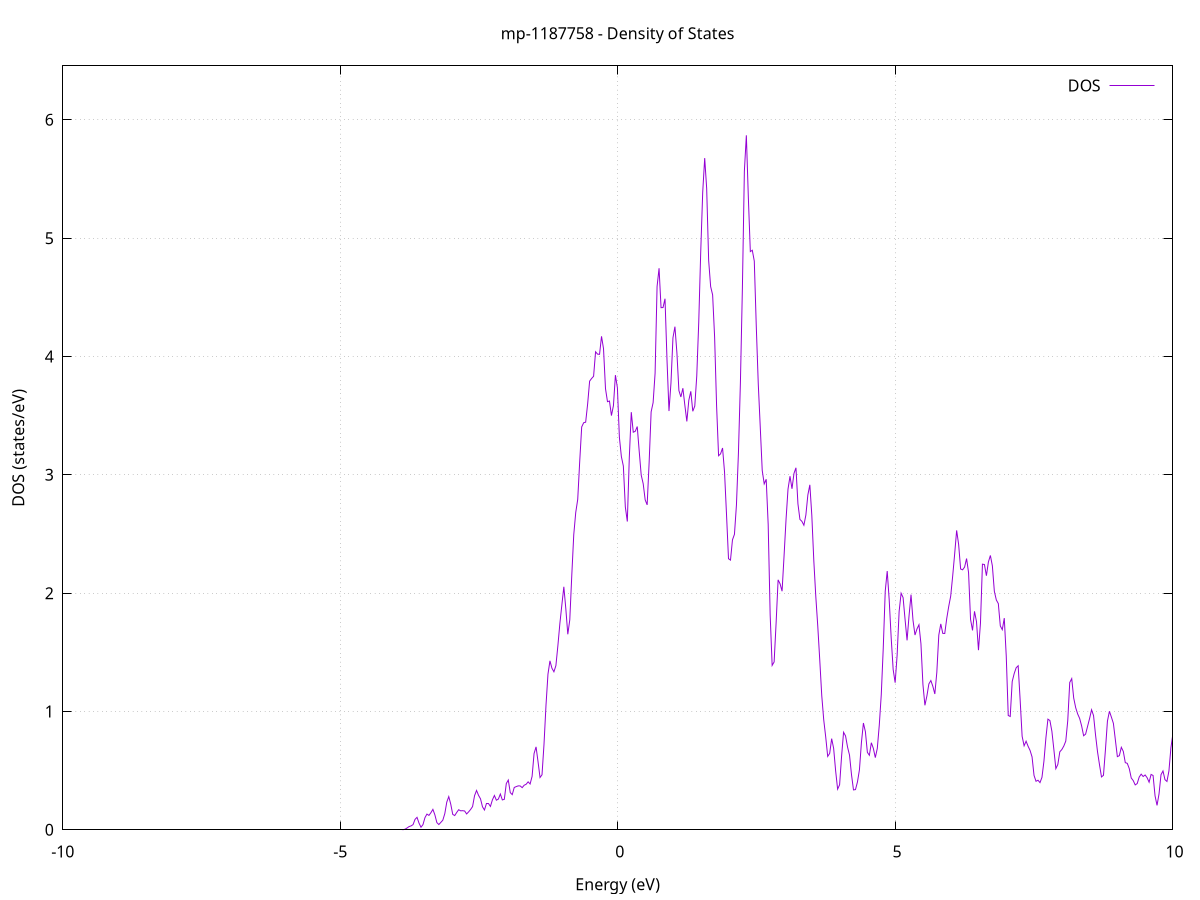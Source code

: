 set title 'mp-1187758 - Density of States'
set xlabel 'Energy (eV)'
set ylabel 'DOS (states/eV)'
set grid
set xrange [-10:10]
set yrange [0:6.456]
set xzeroaxis lt -1
set terminal png size 800,600
set output 'mp-1187758_dos_gnuplot.png'
plot '-' using 1:2 with lines title 'DOS'
-36.225500 0.000000
-36.189700 0.000000
-36.154000 0.000000
-36.118200 0.000000
-36.082500 0.000000
-36.046700 0.000000
-36.011000 0.000000
-35.975200 0.000000
-35.939400 0.000000
-35.903700 0.000000
-35.867900 0.000000
-35.832200 0.000000
-35.796400 0.000000
-35.760700 0.000000
-35.724900 0.000000
-35.689100 0.000000
-35.653400 0.000000
-35.617600 0.000000
-35.581900 0.000000
-35.546100 0.000000
-35.510400 0.000000
-35.474600 0.000000
-35.438900 0.000000
-35.403100 0.000000
-35.367300 0.000000
-35.331600 0.000000
-35.295800 0.000000
-35.260100 0.000000
-35.224300 0.000000
-35.188600 0.000000
-35.152800 0.000000
-35.117000 0.000000
-35.081300 0.000000
-35.045500 0.000000
-35.009800 0.000000
-34.974000 0.000000
-34.938300 0.000000
-34.902500 0.000000
-34.866800 0.000000
-34.831000 0.000000
-34.795200 0.000000
-34.759500 0.000000
-34.723700 0.000000
-34.688000 0.000000
-34.652200 0.000000
-34.616500 0.000000
-34.580700 0.000000
-34.544900 0.000000
-34.509200 0.000000
-34.473400 0.000000
-34.437700 0.000000
-34.401900 0.000000
-34.366200 0.000000
-34.330400 0.000000
-34.294700 0.000000
-34.258900 0.000000
-34.223100 0.000000
-34.187400 0.000000
-34.151600 0.000000
-34.115900 0.000000
-34.080100 0.000000
-34.044400 0.000000
-34.008600 0.000000
-33.972800 0.000000
-33.937100 0.000000
-33.901300 0.000000
-33.865600 0.000000
-33.829800 0.000000
-33.794100 0.000000
-33.758300 0.000000
-33.722600 0.000000
-33.686800 0.000000
-33.651000 0.000000
-33.615300 0.000000
-33.579500 0.000000
-33.543800 0.000000
-33.508000 0.000000
-33.472300 0.000000
-33.436500 0.000000
-33.400700 0.000000
-33.365000 0.000000
-33.329200 0.000000
-33.293500 0.000000
-33.257700 0.000000
-33.222000 0.000000
-33.186200 0.000000
-33.150500 0.000000
-33.114700 0.000800
-33.078900 0.035200
-33.043200 0.595500
-33.007400 3.859600
-32.971700 9.705000
-32.935900 9.535400
-32.900200 3.689700
-32.864400 1.186500
-32.828600 5.295800
-32.792900 16.767100
-32.757100 20.906900
-32.721400 10.225600
-32.685600 1.950700
-32.649900 0.143600
-32.614100 0.004000
-32.578400 0.000000
-32.542600 0.000000
-32.506800 0.000000
-32.471100 0.000000
-32.435300 0.000000
-32.399600 0.000000
-32.363800 0.000000
-32.328100 0.000000
-32.292300 0.000000
-32.256500 0.000000
-32.220800 0.000000
-32.185000 0.000000
-32.149300 0.000000
-32.113500 0.000000
-32.077800 0.000000
-32.042000 0.000000
-32.006300 0.000000
-31.970500 0.000000
-31.934700 0.000000
-31.899000 0.000000
-31.863200 0.000000
-31.827500 0.000000
-31.791700 0.000000
-31.756000 0.000000
-31.720200 0.000000
-31.684400 0.000000
-31.648700 0.000000
-31.612900 0.000000
-31.577200 0.000000
-31.541400 0.000000
-31.505700 0.000000
-31.469900 0.000000
-31.434200 0.000000
-31.398400 0.000000
-31.362600 0.000000
-31.326900 0.000000
-31.291100 0.000000
-31.255400 0.000000
-31.219600 0.000000
-31.183900 0.000000
-31.148100 0.000000
-31.112300 0.000000
-31.076600 0.000000
-31.040800 0.000000
-31.005100 0.000000
-30.969300 0.000000
-30.933600 0.000000
-30.897800 0.000000
-30.862100 0.000000
-30.826300 0.000000
-30.790500 0.000000
-30.754800 0.000000
-30.719000 0.000000
-30.683300 0.000000
-30.647500 0.000000
-30.611800 0.000000
-30.576000 0.000000
-30.540200 0.000000
-30.504500 0.000000
-30.468700 0.000000
-30.433000 0.000000
-30.397200 0.000000
-30.361500 0.000000
-30.325700 0.000000
-30.290000 0.000000
-30.254200 0.000000
-30.218400 0.000000
-30.182700 0.000000
-30.146900 0.000000
-30.111200 0.000000
-30.075400 0.000000
-30.039700 0.000000
-30.003900 0.000000
-29.968100 0.000000
-29.932400 0.000000
-29.896600 0.000000
-29.860900 0.000000
-29.825100 0.000000
-29.789400 0.000000
-29.753600 0.000000
-29.717900 0.000000
-29.682100 0.000000
-29.646300 0.000000
-29.610600 0.000000
-29.574800 0.000000
-29.539100 0.000000
-29.503300 0.000000
-29.467600 0.000000
-29.431800 0.000000
-29.396000 0.000000
-29.360300 0.000000
-29.324500 0.000000
-29.288800 0.000000
-29.253000 0.000000
-29.217300 0.000000
-29.181500 0.000000
-29.145800 0.000000
-29.110000 0.000000
-29.074200 0.000000
-29.038500 0.000000
-29.002700 0.000000
-28.967000 0.000000
-28.931200 0.000000
-28.895500 0.000000
-28.859700 0.000000
-28.823900 0.000000
-28.788200 0.000000
-28.752400 0.000000
-28.716700 0.000000
-28.680900 0.000000
-28.645200 0.000000
-28.609400 0.000000
-28.573700 0.000000
-28.537900 0.000000
-28.502100 0.000000
-28.466400 0.000000
-28.430600 0.000000
-28.394900 0.000000
-28.359100 0.000000
-28.323400 0.000000
-28.287600 0.000000
-28.251800 0.000000
-28.216100 0.000000
-28.180300 0.000000
-28.144600 0.000000
-28.108800 0.000000
-28.073100 0.000000
-28.037300 0.000000
-28.001600 0.000000
-27.965800 0.000000
-27.930000 0.000000
-27.894300 0.000000
-27.858500 0.000000
-27.822800 0.000000
-27.787000 0.000000
-27.751300 0.000000
-27.715500 0.000000
-27.679700 0.000000
-27.644000 0.000000
-27.608200 0.000000
-27.572500 0.000000
-27.536700 0.000000
-27.501000 0.000000
-27.465200 0.000000
-27.429500 0.000000
-27.393700 0.000000
-27.357900 0.000000
-27.322200 0.000000
-27.286400 0.000000
-27.250700 0.000000
-27.214900 0.000000
-27.179200 0.000000
-27.143400 0.000000
-27.107600 0.000000
-27.071900 0.000000
-27.036100 0.000000
-27.000400 0.000000
-26.964600 0.000000
-26.928900 0.000000
-26.893100 0.000000
-26.857400 0.000000
-26.821600 0.000000
-26.785800 0.000000
-26.750100 0.000000
-26.714300 0.000000
-26.678600 0.000000
-26.642800 0.000000
-26.607100 0.000000
-26.571300 0.000000
-26.535500 0.000000
-26.499800 0.000000
-26.464000 0.000000
-26.428300 0.000000
-26.392500 0.000000
-26.356800 0.000000
-26.321000 0.000000
-26.285300 0.000000
-26.249500 0.000000
-26.213700 0.000000
-26.178000 0.000000
-26.142200 0.000000
-26.106500 0.000000
-26.070700 0.000000
-26.035000 0.000000
-25.999200 0.000000
-25.963400 0.000000
-25.927700 0.000000
-25.891900 0.000000
-25.856200 0.000000
-25.820400 0.000000
-25.784700 0.000000
-25.748900 0.000000
-25.713200 0.000000
-25.677400 0.000000
-25.641600 0.000000
-25.605900 0.000000
-25.570100 0.000000
-25.534400 0.000000
-25.498600 0.000000
-25.462900 0.000000
-25.427100 0.000000
-25.391300 0.000000
-25.355600 0.000000
-25.319800 0.000000
-25.284100 0.000000
-25.248300 0.000000
-25.212600 0.000000
-25.176800 0.000000
-25.141100 0.000000
-25.105300 0.000000
-25.069500 0.000000
-25.033800 0.000000
-24.998000 0.000000
-24.962300 0.000000
-24.926500 0.000000
-24.890800 0.000000
-24.855000 0.000000
-24.819200 0.000000
-24.783500 0.000000
-24.747700 0.000000
-24.712000 0.000000
-24.676200 0.000000
-24.640500 0.000000
-24.604700 0.000000
-24.569000 0.000000
-24.533200 0.000000
-24.497400 0.000000
-24.461700 0.000000
-24.425900 0.000000
-24.390200 0.000000
-24.354400 0.000000
-24.318700 0.000000
-24.282900 0.000000
-24.247100 0.000000
-24.211400 0.000000
-24.175600 0.000000
-24.139900 0.000000
-24.104100 0.000000
-24.068400 0.000000
-24.032600 0.000000
-23.996900 0.000000
-23.961100 0.000000
-23.925300 0.000000
-23.889600 0.000000
-23.853800 0.000000
-23.818100 0.000000
-23.782300 0.000000
-23.746600 0.000000
-23.710800 0.000000
-23.675000 0.000000
-23.639300 0.000000
-23.603500 0.000000
-23.567800 0.000000
-23.532000 0.000000
-23.496300 0.000000
-23.460500 0.000000
-23.424800 0.000000
-23.389000 0.000000
-23.353200 0.000000
-23.317500 0.000000
-23.281700 0.000000
-23.246000 0.000000
-23.210200 0.000000
-23.174500 0.000000
-23.138700 0.000000
-23.102900 0.000000
-23.067200 0.000000
-23.031400 0.000000
-22.995700 0.000000
-22.959900 0.000000
-22.924200 0.000000
-22.888400 0.000000
-22.852700 0.000000
-22.816900 0.000000
-22.781100 0.000000
-22.745400 0.000000
-22.709600 0.000000
-22.673900 0.000000
-22.638100 0.000000
-22.602400 0.000000
-22.566600 0.000000
-22.530800 0.000000
-22.495100 0.000000
-22.459300 0.000000
-22.423600 0.000000
-22.387800 0.000000
-22.352100 0.000000
-22.316300 0.000000
-22.280600 0.000000
-22.244800 0.000000
-22.209000 0.000000
-22.173300 0.000000
-22.137500 0.000000
-22.101800 0.000000
-22.066000 0.000000
-22.030300 0.000000
-21.994500 0.000000
-21.958700 0.000000
-21.923000 0.000000
-21.887200 0.000000
-21.851500 0.000000
-21.815700 0.000000
-21.780000 0.000000
-21.744200 0.000000
-21.708500 0.000000
-21.672700 0.000000
-21.636900 0.000000
-21.601200 0.000000
-21.565400 0.000000
-21.529700 0.000000
-21.493900 0.000000
-21.458200 0.000000
-21.422400 0.000000
-21.386600 0.000000
-21.350900 0.000000
-21.315100 0.000000
-21.279400 0.000000
-21.243600 0.000000
-21.207900 0.000000
-21.172100 0.000000
-21.136400 0.000000
-21.100600 0.000000
-21.064800 0.000000
-21.029100 0.000000
-20.993300 0.000000
-20.957600 0.000000
-20.921800 0.000000
-20.886100 0.000000
-20.850300 0.000000
-20.814500 0.000000
-20.778800 0.000000
-20.743000 0.000000
-20.707300 0.000000
-20.671500 0.000000
-20.635800 0.000000
-20.600000 0.000000
-20.564300 0.000000
-20.528500 0.000000
-20.492700 0.000000
-20.457000 0.000000
-20.421200 0.000000
-20.385500 0.000000
-20.349700 0.000000
-20.314000 0.000000
-20.278200 0.000000
-20.242400 0.000000
-20.206700 0.000000
-20.170900 0.000000
-20.135200 0.000000
-20.099400 0.000000
-20.063700 0.000000
-20.027900 0.000000
-19.992200 0.000000
-19.956400 0.000000
-19.920600 0.000000
-19.884900 0.000000
-19.849100 0.000000
-19.813400 0.000000
-19.777600 0.000000
-19.741900 0.000000
-19.706100 0.000000
-19.670300 0.000000
-19.634600 0.000000
-19.598800 0.000000
-19.563100 0.000000
-19.527300 0.000000
-19.491600 0.000000
-19.455800 0.000000
-19.420100 0.000000
-19.384300 0.000000
-19.348500 0.000000
-19.312800 0.000000
-19.277000 0.000000
-19.241300 0.000000
-19.205500 0.000000
-19.169800 0.000000
-19.134000 0.000000
-19.098200 0.000000
-19.062500 0.000000
-19.026700 0.000000
-18.991000 0.000000
-18.955200 0.000000
-18.919500 0.000000
-18.883700 0.000000
-18.848000 0.000000
-18.812200 0.000000
-18.776400 0.000000
-18.740700 0.000000
-18.704900 0.000000
-18.669200 0.000000
-18.633400 0.000000
-18.597700 0.000000
-18.561900 0.000000
-18.526100 0.000000
-18.490400 0.000000
-18.454600 0.000000
-18.418900 0.000000
-18.383100 0.000000
-18.347400 0.000000
-18.311600 0.000000
-18.275900 0.000000
-18.240100 0.000000
-18.204300 0.000000
-18.168600 0.000000
-18.132800 0.000000
-18.097100 0.000000
-18.061300 0.000000
-18.025600 0.000000
-17.989800 0.000000
-17.954000 0.000000
-17.918300 0.000000
-17.882500 0.000000
-17.846800 0.000000
-17.811000 0.000000
-17.775300 0.000000
-17.739500 0.000000
-17.703800 0.000000
-17.668000 0.000000
-17.632200 0.000000
-17.596500 0.000000
-17.560700 0.000000
-17.525000 0.000000
-17.489200 0.000000
-17.453500 0.000000
-17.417700 0.000000
-17.381900 0.000000
-17.346200 0.000000
-17.310400 0.000000
-17.274700 0.000000
-17.238900 0.000000
-17.203200 0.000000
-17.167400 0.000000
-17.131700 0.000000
-17.095900 0.000000
-17.060100 0.000000
-17.024400 0.000000
-16.988600 0.000000
-16.952900 0.000000
-16.917100 0.000000
-16.881400 0.000000
-16.845600 0.000000
-16.809800 0.000000
-16.774100 0.000000
-16.738300 0.000000
-16.702600 0.000000
-16.666800 0.000000
-16.631100 0.000000
-16.595300 0.000000
-16.559600 0.000000
-16.523800 0.000000
-16.488000 0.000000
-16.452300 0.000000
-16.416500 0.000000
-16.380800 0.000000
-16.345000 0.000000
-16.309300 0.000000
-16.273500 0.000000
-16.237700 0.000000
-16.202000 0.000000
-16.166200 0.000000
-16.130500 0.000000
-16.094700 0.000000
-16.059000 0.000000
-16.023200 0.000000
-15.987500 0.000000
-15.951700 0.000000
-15.915900 0.000000
-15.880200 0.000000
-15.844400 0.000000
-15.808700 0.000000
-15.772900 0.000000
-15.737200 0.000000
-15.701400 0.000000
-15.665600 0.000000
-15.629900 0.000000
-15.594100 0.000000
-15.558400 0.000000
-15.522600 0.000000
-15.486900 0.000000
-15.451100 0.000000
-15.415400 0.000000
-15.379600 0.000000
-15.343800 0.000000
-15.308100 0.000000
-15.272300 0.000000
-15.236600 0.000000
-15.200800 0.000000
-15.165100 0.000000
-15.129300 0.000000
-15.093500 0.000000
-15.057800 0.000000
-15.022000 0.000000
-14.986300 0.000000
-14.950500 0.000000
-14.914800 0.000000
-14.879000 0.000000
-14.843300 0.000000
-14.807500 0.000000
-14.771700 0.000000
-14.736000 0.000000
-14.700200 0.000000
-14.664500 0.000000
-14.628700 0.000000
-14.593000 0.000000
-14.557200 0.000000
-14.521400 0.000000
-14.485700 0.000000
-14.449900 0.000000
-14.414200 0.000000
-14.378400 0.000000
-14.342700 0.000000
-14.306900 0.000000
-14.271200 0.000000
-14.235400 0.000000
-14.199600 0.000000
-14.163900 0.000000
-14.128100 0.000000
-14.092400 0.000000
-14.056600 0.000000
-14.020900 0.000000
-13.985100 0.000000
-13.949300 0.000000
-13.913600 0.000000
-13.877800 0.000000
-13.842100 0.000000
-13.806300 0.000000
-13.770600 0.000000
-13.734800 0.000000
-13.699100 0.000000
-13.663300 0.000000
-13.627500 0.000000
-13.591800 0.000000
-13.556000 0.000000
-13.520300 0.000000
-13.484500 0.000000
-13.448800 0.000000
-13.413000 0.000000
-13.377200 0.000000
-13.341500 0.000000
-13.305700 0.000000
-13.270000 0.000000
-13.234200 0.000000
-13.198500 0.000000
-13.162700 0.000000
-13.127000 0.000000
-13.091200 0.000000
-13.055400 0.000000
-13.019700 0.000000
-12.983900 0.000000
-12.948200 0.000000
-12.912400 0.000000
-12.876700 0.000000
-12.840900 0.000000
-12.805100 0.000000
-12.769400 0.000000
-12.733600 0.000000
-12.697900 0.000000
-12.662100 0.000000
-12.626400 0.000000
-12.590600 0.000000
-12.554900 0.000000
-12.519100 0.000000
-12.483300 0.000000
-12.447600 0.000000
-12.411800 0.000000
-12.376100 0.000000
-12.340300 0.000000
-12.304600 0.000000
-12.268800 0.000000
-12.233000 0.000000
-12.197300 0.000000
-12.161500 0.000000
-12.125800 0.000000
-12.090000 0.000000
-12.054300 0.000000
-12.018500 0.000000
-11.982800 0.000000
-11.947000 0.000000
-11.911200 0.000000
-11.875500 0.000000
-11.839700 0.000000
-11.804000 0.000000
-11.768200 0.000000
-11.732500 0.000000
-11.696700 0.000000
-11.660900 0.000000
-11.625200 0.000000
-11.589400 0.000000
-11.553700 0.000000
-11.517900 0.000000
-11.482200 0.000000
-11.446400 0.000000
-11.410700 0.000000
-11.374900 0.000000
-11.339100 0.000000
-11.303400 0.000000
-11.267600 0.000000
-11.231900 0.000000
-11.196100 0.000000
-11.160400 0.000000
-11.124600 0.000000
-11.088800 0.000000
-11.053100 0.000000
-11.017300 0.000000
-10.981600 0.000000
-10.945800 0.000000
-10.910100 0.000000
-10.874300 0.000000
-10.838600 0.000000
-10.802800 0.000000
-10.767000 0.000000
-10.731300 0.000000
-10.695500 0.000000
-10.659800 0.000000
-10.624000 0.000000
-10.588300 0.000000
-10.552500 0.000000
-10.516700 0.000000
-10.481000 0.000000
-10.445200 0.000000
-10.409500 0.000000
-10.373700 0.000000
-10.338000 0.000000
-10.302200 0.000000
-10.266500 0.000000
-10.230700 0.000000
-10.194900 0.000000
-10.159200 0.000000
-10.123400 0.000000
-10.087700 0.000000
-10.051900 0.000000
-10.016200 0.000000
-9.980400 0.000000
-9.944600 0.000000
-9.908900 0.000000
-9.873100 0.000000
-9.837400 0.000000
-9.801600 0.000000
-9.765900 0.000000
-9.730100 0.000000
-9.694400 0.000000
-9.658600 0.000000
-9.622800 0.000000
-9.587100 0.000000
-9.551300 0.000000
-9.515600 0.000000
-9.479800 0.000000
-9.444100 0.000000
-9.408300 0.000000
-9.372500 0.000000
-9.336800 0.000000
-9.301000 0.000000
-9.265300 0.000000
-9.229500 0.000000
-9.193800 0.000000
-9.158000 0.000000
-9.122300 0.000000
-9.086500 0.000000
-9.050700 0.000000
-9.015000 0.000000
-8.979200 0.000000
-8.943500 0.000000
-8.907700 0.000000
-8.872000 0.000000
-8.836200 0.000000
-8.800400 0.000000
-8.764700 0.000000
-8.728900 0.000000
-8.693200 0.000000
-8.657400 0.000000
-8.621700 0.000000
-8.585900 0.000000
-8.550200 0.000000
-8.514400 0.000000
-8.478600 0.000000
-8.442900 0.000000
-8.407100 0.000000
-8.371400 0.000000
-8.335600 0.000000
-8.299900 0.000000
-8.264100 0.000000
-8.228300 0.000000
-8.192600 0.000000
-8.156800 0.000000
-8.121100 0.000000
-8.085300 0.000000
-8.049600 0.000000
-8.013800 0.000000
-7.978100 0.000000
-7.942300 0.000000
-7.906500 0.000000
-7.870800 0.000000
-7.835000 0.000000
-7.799300 0.000000
-7.763500 0.000000
-7.727800 0.000000
-7.692000 0.000000
-7.656200 0.000000
-7.620500 0.000000
-7.584700 0.000000
-7.549000 0.000000
-7.513200 0.000000
-7.477500 0.000000
-7.441700 0.000000
-7.406000 0.000000
-7.370200 0.000000
-7.334400 0.000000
-7.298700 0.000000
-7.262900 0.000000
-7.227200 0.000000
-7.191400 0.000000
-7.155700 0.000000
-7.119900 0.000000
-7.084100 0.000000
-7.048400 0.000000
-7.012600 0.000000
-6.976900 0.000000
-6.941100 0.000000
-6.905400 0.000000
-6.869600 0.000000
-6.833900 0.000000
-6.798100 0.000000
-6.762300 0.000000
-6.726600 0.000000
-6.690800 0.000000
-6.655100 0.000000
-6.619300 0.000000
-6.583600 0.000000
-6.547800 0.000000
-6.512000 0.000000
-6.476300 0.000000
-6.440500 0.000000
-6.404800 0.000000
-6.369000 0.000000
-6.333300 0.000000
-6.297500 0.000000
-6.261700 0.000000
-6.226000 0.000000
-6.190200 0.000000
-6.154500 0.000000
-6.118700 0.000000
-6.083000 0.000000
-6.047200 0.000000
-6.011500 0.000000
-5.975700 0.000000
-5.939900 0.000000
-5.904200 0.000000
-5.868400 0.000000
-5.832700 0.000000
-5.796900 0.000000
-5.761200 0.000000
-5.725400 0.000000
-5.689600 0.000000
-5.653900 0.000000
-5.618100 0.000000
-5.582400 0.000000
-5.546600 0.000000
-5.510900 0.000000
-5.475100 0.000000
-5.439400 0.000000
-5.403600 0.000000
-5.367800 0.000000
-5.332100 0.000000
-5.296300 0.000000
-5.260600 0.000000
-5.224800 0.000000
-5.189100 0.000000
-5.153300 0.000000
-5.117500 0.000000
-5.081800 0.000000
-5.046000 0.000000
-5.010300 0.000000
-4.974500 0.000000
-4.938800 0.000000
-4.903000 0.000000
-4.867300 0.000000
-4.831500 0.000000
-4.795700 0.000000
-4.760000 0.000000
-4.724200 0.000000
-4.688500 0.000000
-4.652700 0.000000
-4.617000 0.000000
-4.581200 0.000000
-4.545400 0.000000
-4.509700 0.000000
-4.473900 0.000000
-4.438200 0.000000
-4.402400 0.000000
-4.366700 0.000000
-4.330900 0.000000
-4.295200 0.000000
-4.259400 0.000000
-4.223600 0.000000
-4.187900 0.000000
-4.152100 0.000000
-4.116400 0.000000
-4.080600 0.000000
-4.044900 0.000000
-4.009100 0.000000
-3.973300 0.000000
-3.937600 0.000000
-3.901800 0.000000
-3.866100 0.000800
-3.830300 0.005100
-3.794600 0.015500
-3.758800 0.027200
-3.723100 0.032700
-3.687300 0.043500
-3.651500 0.088000
-3.615800 0.105100
-3.580000 0.056200
-3.544300 0.021500
-3.508500 0.043600
-3.472800 0.102500
-3.437000 0.132600
-3.401200 0.121500
-3.365500 0.144300
-3.329700 0.172500
-3.294000 0.126200
-3.258200 0.060800
-3.222500 0.044300
-3.186700 0.062400
-3.151000 0.081100
-3.115200 0.136300
-3.079400 0.234000
-3.043700 0.280300
-3.007900 0.216400
-2.972200 0.130200
-2.936400 0.120000
-2.900700 0.146300
-2.864900 0.169500
-2.829100 0.160200
-2.793400 0.161300
-2.757600 0.158700
-2.721900 0.133800
-2.686100 0.151300
-2.650400 0.171400
-2.614600 0.196200
-2.578900 0.288100
-2.543100 0.332400
-2.507300 0.291400
-2.471600 0.261500
-2.435800 0.194100
-2.400100 0.167200
-2.364300 0.222300
-2.328600 0.221900
-2.292800 0.197400
-2.257000 0.252900
-2.221300 0.289900
-2.185500 0.250000
-2.149800 0.259400
-2.114000 0.302100
-2.078300 0.252300
-2.042500 0.257400
-2.006800 0.390800
-1.971000 0.420400
-1.935200 0.314100
-1.899500 0.297000
-1.863700 0.357600
-1.828000 0.364800
-1.792200 0.371100
-1.756500 0.370500
-1.720700 0.356100
-1.684900 0.376500
-1.649200 0.384600
-1.613400 0.405100
-1.577700 0.387000
-1.541900 0.451300
-1.506200 0.644500
-1.470400 0.700800
-1.434700 0.574800
-1.398900 0.441700
-1.363100 0.464700
-1.327400 0.720500
-1.291600 1.050500
-1.255900 1.315000
-1.220100 1.427800
-1.184400 1.365400
-1.148600 1.335300
-1.112800 1.387300
-1.077100 1.555700
-1.041300 1.742800
-1.005600 1.899200
-0.969800 2.053500
-0.934100 1.868100
-0.898300 1.652300
-0.862600 1.774200
-0.826800 2.148300
-0.791000 2.493600
-0.755300 2.681500
-0.719500 2.792300
-0.683800 3.111100
-0.648000 3.404600
-0.612300 3.440100
-0.576500 3.444700
-0.540700 3.599000
-0.505000 3.791500
-0.469200 3.814100
-0.433500 3.832800
-0.397700 4.039700
-0.362000 4.019800
-0.326200 4.018300
-0.290500 4.170400
-0.254700 4.066300
-0.218900 3.727900
-0.183200 3.618100
-0.147400 3.623400
-0.111700 3.500400
-0.075900 3.584300
-0.040200 3.842500
-0.004400 3.735500
0.031400 3.317300
0.067100 3.154300
0.102900 3.073900
0.138600 2.727500
0.174400 2.605200
0.210100 3.146300
0.245900 3.529500
0.281600 3.359900
0.317400 3.367600
0.353200 3.407800
0.388900 3.197900
0.424700 2.997600
0.460400 2.924600
0.496200 2.788200
0.531900 2.745900
0.567700 3.106400
0.603500 3.531900
0.639200 3.610000
0.675000 3.858800
0.710700 4.591300
0.746500 4.745700
0.782200 4.412500
0.818000 4.413600
0.853700 4.488100
0.889500 3.972200
0.925300 3.538900
0.961000 3.776100
0.996800 4.157600
1.032500 4.251900
1.068300 4.029700
1.104000 3.712100
1.139800 3.657800
1.175600 3.731800
1.211300 3.587700
1.247100 3.451000
1.282800 3.630200
1.318600 3.705600
1.354300 3.536800
1.390100 3.580800
1.425800 3.834900
1.461600 4.288900
1.497400 4.884200
1.533100 5.387100
1.568900 5.676700
1.604600 5.419200
1.640400 4.810500
1.676100 4.590900
1.711900 4.520300
1.747700 4.164000
1.783400 3.581600
1.819200 3.161100
1.854900 3.177000
1.890700 3.226500
1.926400 3.023700
1.962200 2.664100
1.997900 2.290900
2.033700 2.278900
2.069500 2.450300
2.105200 2.497200
2.141000 2.744100
2.176700 3.180100
2.212500 3.779700
2.248200 4.575000
2.284000 5.567100
2.319800 5.869100
2.355500 5.344800
2.391300 4.886600
2.427000 4.897600
2.462800 4.806000
2.498500 4.257700
2.534300 3.769300
2.570000 3.406200
2.605800 3.036800
2.641600 2.923200
2.677300 2.962400
2.713100 2.580200
2.748800 1.816200
2.784600 1.389100
2.820300 1.418400
2.856100 1.748900
2.891900 2.112300
2.927600 2.078600
2.963400 2.016300
2.999100 2.313500
3.034900 2.622000
3.070600 2.879500
3.106400 2.987900
3.142100 2.881800
3.177900 3.012000
3.213700 3.059300
3.249400 2.754600
3.285200 2.622900
3.320900 2.606500
3.356700 2.573600
3.392400 2.660200
3.428200 2.829900
3.464000 2.915300
3.499700 2.655000
3.535500 2.273700
3.571200 1.972600
3.607000 1.718800
3.642700 1.433800
3.678500 1.134700
3.714200 0.929000
3.750000 0.784100
3.785800 0.619900
3.821500 0.645700
3.857300 0.770200
3.893000 0.687600
3.928800 0.497600
3.964500 0.343200
4.000300 0.380200
4.036100 0.621700
4.071800 0.824100
4.107600 0.793000
4.143300 0.699600
4.179100 0.630600
4.214800 0.465500
4.250600 0.336900
4.286300 0.339600
4.322100 0.404000
4.357900 0.507300
4.393600 0.737300
4.429400 0.902200
4.465100 0.829200
4.500900 0.654300
4.536600 0.629700
4.572400 0.735700
4.608200 0.688300
4.643900 0.609900
4.679700 0.687700
4.715400 0.884600
4.751200 1.142100
4.786900 1.534100
4.822700 2.016000
4.858400 2.186400
4.894200 1.943200
4.930000 1.622000
4.965700 1.354200
5.001500 1.243100
5.037200 1.477100
5.073000 1.844400
5.108700 1.999100
5.144500 1.962400
5.180300 1.776600
5.216000 1.600700
5.251800 1.808600
5.287500 1.987300
5.323300 1.770600
5.359000 1.645900
5.394800 1.697500
5.430500 1.732600
5.466300 1.572200
5.502100 1.228100
5.537800 1.051900
5.573600 1.131000
5.609300 1.232900
5.645100 1.261100
5.680800 1.212200
5.716600 1.147700
5.752400 1.330600
5.788100 1.645300
5.823900 1.740100
5.859600 1.659800
5.895400 1.659000
5.931100 1.785100
5.966900 1.887300
6.002600 1.975200
6.038400 2.144800
6.074200 2.332200
6.109900 2.530200
6.145700 2.410500
6.181400 2.204000
6.217200 2.197000
6.252900 2.219800
6.288700 2.292300
6.324500 2.173300
6.360200 1.779000
6.396000 1.685200
6.431700 1.846000
6.467500 1.758600
6.503200 1.517800
6.539000 1.746300
6.574700 2.244800
6.610500 2.241800
6.646300 2.147200
6.682000 2.263300
6.717800 2.318500
6.753500 2.230800
6.789300 2.014900
6.825000 1.942100
6.860800 1.911600
6.896600 1.723000
6.932300 1.691100
6.968100 1.788800
7.003800 1.468000
7.039600 0.965800
7.075300 0.957500
7.111100 1.252800
7.146800 1.319800
7.182600 1.369600
7.218400 1.386100
7.254100 1.097700
7.289900 0.790200
7.325600 0.709600
7.361400 0.748500
7.397100 0.706100
7.432900 0.670800
7.468700 0.616100
7.504400 0.459500
7.540200 0.409900
7.575900 0.418700
7.611700 0.398700
7.647400 0.442900
7.683200 0.580600
7.718900 0.778600
7.754700 0.935000
7.790500 0.923400
7.826200 0.832700
7.862000 0.677900
7.897700 0.516500
7.933500 0.552400
7.969200 0.659100
8.005000 0.677800
8.040800 0.707400
8.076500 0.749300
8.112300 0.922600
8.148000 1.244700
8.183800 1.277500
8.219500 1.113200
8.255300 1.031700
8.291000 0.978900
8.326800 0.940800
8.362600 0.877100
8.398300 0.794700
8.434100 0.808500
8.469800 0.874500
8.505600 0.940500
8.541300 1.014200
8.577100 0.964800
8.612900 0.801600
8.648600 0.659600
8.684400 0.549400
8.720100 0.446600
8.755900 0.460300
8.791600 0.677400
8.827400 0.918200
8.863100 1.001400
8.898900 0.951900
8.934700 0.899400
8.970400 0.759600
9.006200 0.618100
9.041900 0.626200
9.077700 0.696900
9.113400 0.662300
9.149200 0.567200
9.185000 0.561500
9.220700 0.517400
9.256500 0.437900
9.292200 0.415800
9.328000 0.379100
9.363700 0.390500
9.399500 0.445200
9.435200 0.470000
9.471000 0.450200
9.506800 0.463200
9.542500 0.440000
9.578300 0.401900
9.614000 0.467700
9.649800 0.459000
9.685500 0.286900
9.721300 0.206000
9.757100 0.302800
9.792800 0.465400
9.828600 0.497000
9.864300 0.423500
9.900100 0.408300
9.935800 0.497900
9.971600 0.694100
10.007300 0.811200
10.043100 0.676200
10.078900 0.477600
10.114600 0.446300
10.150400 0.444900
10.186100 0.376500
10.221900 0.404000
10.257600 0.544100
10.293400 0.665600
10.329200 0.748300
10.364900 0.769800
10.400700 0.755900
10.436400 0.803500
10.472200 0.953000
10.507900 1.055500
10.543700 1.054600
10.579400 0.906200
10.615200 0.782200
10.651000 0.893500
10.686700 1.102000
10.722500 1.024100
10.758200 0.830500
10.794000 0.780300
10.829700 0.841800
10.865500 0.814700
10.901300 0.589200
10.937000 0.377400
10.972800 0.357400
11.008500 0.486900
11.044300 0.606500
11.080000 0.592600
11.115800 0.689500
11.151500 0.961500
11.187300 1.221300
11.223100 1.335100
11.258800 1.095000
11.294600 0.922200
11.330300 0.955900
11.366100 0.759000
11.401800 0.500500
11.437600 0.478900
11.473400 0.578700
11.509100 0.683700
11.544900 0.758400
11.580600 0.637100
11.616400 0.524600
11.652100 0.600100
11.687900 0.668900
11.723600 0.685700
11.759400 0.765700
11.795200 0.929300
11.830900 0.958000
11.866700 0.786700
11.902400 0.711200
11.938200 0.820500
11.973900 0.800500
12.009700 0.580300
12.045500 0.611400
12.081200 0.994400
12.117000 1.321600
12.152700 1.262400
12.188500 1.037100
12.224200 0.856600
12.260000 0.848700
12.295700 0.958900
12.331500 0.932300
12.367300 0.884600
12.403000 0.825100
12.438800 0.651800
12.474500 0.558700
12.510300 0.558100
12.546000 0.487300
12.581800 0.412600
12.617600 0.420500
12.653300 0.490500
12.689100 0.538000
12.724800 0.437100
12.760600 0.374600
12.796300 0.435800
12.832100 0.575400
12.867800 0.723600
12.903600 0.695000
12.939400 0.554700
12.975100 0.481400
13.010900 0.676000
13.046600 0.995200
13.082400 1.041300
13.118100 0.898300
13.153900 0.671000
13.189700 0.400800
13.225400 0.295100
13.261200 0.401500
13.296900 0.656300
13.332700 0.967500
13.368400 1.024300
13.404200 0.903800
13.439900 0.754700
13.475700 0.533900
13.511500 0.443900
13.547200 0.426700
13.583000 0.346500
13.618700 0.350800
13.654500 0.465800
13.690200 0.636900
13.726000 0.773200
13.761800 0.767100
13.797500 0.725500
13.833300 0.599600
13.869000 0.356600
13.904800 0.209100
13.940500 0.234900
13.976300 0.368700
14.012000 0.531800
14.047800 0.599600
14.083600 0.611900
14.119300 0.578200
14.155100 0.482500
14.190800 0.438900
14.226600 0.428900
14.262300 0.459400
14.298100 0.541700
14.333900 0.555600
14.369600 0.611100
14.405400 0.969900
14.441100 1.162600
14.476900 1.003900
14.512600 0.912600
14.548400 1.023300
14.584100 1.065100
14.619900 1.007700
14.655700 1.042800
14.691400 1.023700
14.727200 0.796200
14.762900 0.598500
14.798700 0.567200
14.834400 0.580700
14.870200 0.687900
14.906000 0.854500
14.941700 0.879000
14.977500 0.811300
15.013200 0.774200
15.049000 0.655400
15.084700 0.500200
15.120500 0.475500
15.156200 0.561600
15.192000 0.804500
15.227800 1.075500
15.263500 0.922300
15.299300 0.547100
15.335000 0.476000
15.370800 0.650300
15.406500 0.727300
15.442300 0.612600
15.478100 0.741700
15.513800 1.182800
15.549600 1.259100
15.585300 0.855000
15.621100 0.545100
15.656800 0.545800
15.692600 0.720900
15.728300 0.813300
15.764100 0.807100
15.799900 0.811800
15.835600 0.925400
15.871400 1.180800
15.907100 1.264600
15.942900 1.164100
15.978600 1.161200
16.014400 1.210000
16.050200 1.100000
16.085900 0.936000
16.121700 0.858600
16.157400 0.866200
16.193200 0.821900
16.228900 0.765900
16.264700 0.828600
16.300400 0.978200
16.336200 1.097200
16.372000 1.045900
16.407700 0.887800
16.443500 0.747200
16.479200 0.677100
16.515000 0.814400
16.550700 0.904000
16.586500 0.813900
16.622300 0.830400
16.658000 0.934700
16.693800 0.936400
16.729500 0.802500
16.765300 0.776800
16.801000 0.989600
16.836800 1.017100
16.872500 0.915400
16.908300 0.886300
16.944100 0.874800
16.979800 0.880800
17.015600 0.975100
17.051300 1.269900
17.087100 1.512100
17.122800 1.370800
17.158600 0.957200
17.194400 0.782000
17.230100 0.953300
17.265900 1.251600
17.301600 1.591500
17.337400 1.584000
17.373100 1.168100
17.408900 0.805000
17.444600 0.698500
17.480400 0.743400
17.516200 0.789700
17.551900 0.795400
17.587700 0.827600
17.623400 0.943800
17.659200 1.222800
17.694900 1.422700
17.730700 1.319000
17.766500 1.059300
17.802200 0.911900
17.838000 0.939400
17.873700 1.040200
17.909500 1.081100
17.945200 1.009100
17.981000 0.781900
18.016700 0.621900
18.052500 0.773400
18.088300 1.179300
18.124000 1.513100
18.159800 1.461600
18.195500 1.193400
18.231300 0.919900
18.267000 0.853000
18.302800 1.075700
18.338600 1.255200
18.374300 1.174700
18.410100 1.025700
18.445800 1.106100
18.481600 1.261000
18.517300 1.206500
18.553100 1.026300
18.588800 0.833400
18.624600 0.705400
18.660400 0.722800
18.696100 0.913000
18.731900 1.090300
18.767600 1.139200
18.803400 1.016900
18.839100 0.781700
18.874900 0.773700
18.910700 1.182600
18.946400 1.449200
18.982200 1.135700
19.017900 0.823400
19.053700 0.880000
19.089400 1.048000
19.125200 1.063000
19.160900 0.978500
19.196700 0.883500
19.232500 0.915400
19.268200 1.177500
19.304000 1.459100
19.339700 1.453700
19.375500 1.243600
19.411200 1.162500
19.447000 1.204000
19.482800 1.277800
19.518500 1.305300
19.554300 1.323300
19.590000 1.321800
19.625800 1.441700
19.661500 1.526000
19.697300 1.325000
19.733000 1.112300
19.768800 1.139200
19.804600 1.307000
19.840300 1.318800
19.876100 1.327000
19.911800 1.465800
19.947600 1.336500
19.983300 0.974500
20.019100 0.875800
20.054900 1.232600
20.090600 1.485500
20.126400 1.239700
20.162100 0.970000
20.197900 1.050300
20.233600 1.318000
20.269400 1.529100
20.305100 1.501000
20.340900 1.481200
20.376700 1.488100
20.412400 1.287800
20.448200 1.075000
20.483900 0.914700
20.519700 0.918900
20.555400 1.007400
20.591200 0.905600
20.627000 0.905900
20.662700 1.159300
20.698500 1.270800
20.734200 1.077500
20.770000 0.986900
20.805700 1.176100
20.841500 1.248600
20.877200 1.029100
20.913000 0.928000
20.948800 1.106500
20.984500 1.184500
21.020300 1.152100
21.056000 1.331300
21.091800 1.577900
21.127500 1.610500
21.163300 1.737400
21.199100 1.783500
21.234800 1.439000
21.270600 1.227100
21.306300 1.403600
21.342100 1.496600
21.377800 1.394500
21.413600 1.293700
21.449300 1.190500
21.485100 1.200700
21.520900 1.461900
21.556600 1.613900
21.592400 1.645300
21.628100 1.539000
21.663900 1.215600
21.699600 1.063500
21.735400 1.267100
21.771200 1.426600
21.806900 1.386400
21.842700 1.353900
21.878400 1.254500
21.914200 1.195400
21.949900 1.274600
21.985700 1.157700
22.021400 0.915000
22.057200 0.745600
22.093000 0.830600
22.128700 1.011700
22.164500 0.851800
22.200200 0.571900
22.236000 0.624700
22.271700 0.872000
22.307500 0.982500
22.343300 0.826900
22.379000 0.694500
22.414800 0.814200
22.450500 1.004600
22.486300 1.036100
22.522000 0.928600
22.557800 0.834500
22.593500 0.816500
22.629300 0.837700
22.665100 0.882700
22.700800 1.080500
22.736600 1.242400
22.772300 1.104600
22.808100 0.819800
22.843800 0.772200
22.879600 0.932600
22.915400 1.171200
22.951100 1.158000
22.986900 0.946100
23.022600 0.933300
23.058400 0.970100
23.094100 0.870700
23.129900 0.783300
23.165600 0.984500
23.201400 1.316700
23.237200 1.416200
23.272900 1.357900
23.308700 1.359200
23.344400 1.255300
23.380200 1.006900
23.415900 0.899100
23.451700 0.926600
23.487500 1.024700
23.523200 1.130100
23.559000 1.286600
23.594700 1.524600
23.630500 1.611000
23.666200 1.438400
23.702000 1.196600
23.737700 1.010900
23.773500 1.116900
23.809300 1.438000
23.845000 1.565900
23.880800 1.534700
23.916500 1.579300
23.952300 1.621200
23.988000 1.624100
24.023800 1.438500
24.059600 1.212400
24.095300 1.275100
24.131100 1.491900
24.166800 1.569900
24.202600 1.575000
24.238300 1.681700
24.274100 1.829300
24.309800 1.835900
24.345600 1.519400
24.381400 1.348200
24.417100 1.603900
24.452900 1.726000
24.488600 1.570900
24.524400 1.288400
24.560100 1.132400
24.595900 1.399900
24.631700 1.427400
24.667400 1.086200
24.703200 0.859700
24.738900 0.853100
24.774700 0.989200
24.810400 1.108000
24.846200 1.192600
24.881900 1.217100
24.917700 1.180500
24.953500 1.258400
24.989200 1.629900
25.025000 1.843200
25.060700 1.595400
25.096500 1.363700
25.132200 1.354500
25.168000 1.288900
25.203800 1.131000
25.239500 0.990900
25.275300 1.166100
25.311000 1.440400
25.346800 1.494800
25.382500 1.647000
25.418300 1.738900
25.454000 1.618500
25.489800 1.493600
25.525600 1.338600
25.561300 1.306700
25.597100 1.334700
25.632800 1.214000
25.668600 1.116500
25.704300 0.951200
25.740100 0.766400
25.775900 0.884900
25.811600 1.340700
25.847400 1.556600
25.883100 1.293100
25.918900 1.006000
25.954600 0.964000
25.990400 1.090500
26.026200 1.013700
26.061900 0.826500
26.097700 0.828700
26.133400 0.886400
26.169200 0.835600
26.204900 0.773600
26.240700 0.848100
26.276400 0.961000
26.312200 0.936400
26.348000 0.936600
26.383700 1.121900
26.419500 1.229500
26.455200 1.032700
26.491000 0.816500
26.526700 0.745000
26.562500 0.828400
26.598300 0.979100
26.634000 0.892300
26.669800 0.756900
26.705500 0.777400
26.741300 0.935500
26.777000 1.166700
26.812800 1.103600
26.848500 0.740100
26.884300 0.548200
26.920100 0.567900
26.955800 0.619700
26.991600 0.737700
27.027300 0.825300
27.063100 0.829000
27.098800 1.010500
27.134600 1.254000
27.170400 1.116200
27.206100 0.917400
27.241900 0.885500
27.277600 0.952300
27.313400 1.114200
27.349100 1.151300
27.384900 1.048900
27.420600 1.029700
27.456400 0.958600
27.492200 0.783600
27.527900 0.769500
27.563700 0.881500
27.599400 0.907700
27.635200 0.785900
27.670900 0.707400
27.706700 0.770300
27.742500 0.867100
27.778200 0.945000
27.814000 0.931100
27.849700 0.760100
27.885500 0.678100
27.921200 0.833800
27.957000 1.000500
27.992700 0.983300
28.028500 0.774300
28.064300 0.643700
28.100000 0.721100
28.135800 0.794300
28.171500 0.821700
28.207300 1.027400
28.243000 1.312300
28.278800 1.435600
28.314600 1.304700
28.350300 1.108400
28.386100 1.144700
28.421800 1.175100
28.457600 0.968000
28.493300 0.863300
28.529100 0.979500
28.564800 1.101300
28.600600 1.168900
28.636400 1.266900
28.672100 1.241800
28.707900 1.107700
28.743600 1.074500
28.779400 1.235300
28.815100 1.596000
28.850900 1.703100
28.886700 1.337200
28.922400 1.049600
28.958200 1.292500
28.993900 1.708000
29.029700 1.689900
29.065400 1.296300
29.101200 1.015000
29.136900 0.996600
29.172700 1.159500
29.208500 1.312600
29.244200 1.492000
29.280000 1.585200
29.315700 1.367200
29.351500 1.083800
29.387200 0.943400
29.423000 0.971400
29.458800 1.166200
29.494500 1.315000
29.530300 1.303900
29.566000 1.357600
29.601800 1.423400
29.637500 1.422700
29.673300 1.647400
29.709000 1.840300
29.744800 1.547200
29.780600 1.126200
29.816300 1.139800
29.852100 1.384500
29.887800 1.459700
29.923600 1.551700
29.959300 1.568800
29.995100 1.419200
30.030900 1.388600
30.066600 1.389300
30.102400 1.369900
30.138100 1.458400
30.173900 1.444000
30.209600 1.277800
30.245400 1.220400
30.281100 1.306200
30.316900 1.273700
30.352700 1.144800
30.388400 1.112100
30.424200 1.037500
30.459900 0.963900
30.495700 0.924900
30.531400 0.860400
30.567200 0.839100
30.603000 0.759500
30.638700 0.744600
30.674500 0.980300
30.710200 1.123600
30.746000 0.887800
30.781700 0.665400
30.817500 0.622700
30.853200 0.739800
30.889000 0.846000
30.924800 0.788700
30.960500 0.576800
30.996300 0.311000
31.032000 0.253700
31.067800 0.423800
31.103500 0.513000
31.139300 0.381000
31.175100 0.244300
31.210800 0.166600
31.246600 0.141300
31.282300 0.163300
31.318100 0.205700
31.353800 0.230900
31.389600 0.243300
31.425300 0.246900
31.461100 0.222700
31.496900 0.256600
31.532600 0.288200
31.568400 0.195500
31.604100 0.096100
31.639900 0.069900
31.675600 0.069700
31.711400 0.068000
31.747200 0.048900
31.782900 0.027800
31.818700 0.014300
31.854400 0.019300
31.890200 0.048100
31.925900 0.077100
31.961700 0.104800
31.997400 0.094800
32.033200 0.038500
32.069000 0.006200
32.104700 0.000400
32.140500 0.000000
32.176200 0.000000
32.212000 0.000000
32.247700 0.000000
32.283500 0.000000
32.319300 0.000000
32.355000 0.000000
32.390800 0.000000
32.426500 0.000000
32.462300 0.000000
32.498000 0.000000
32.533800 0.000000
32.569500 0.000000
32.605300 0.000000
32.641100 0.000000
32.676800 0.000000
32.712600 0.000000
32.748300 0.000000
32.784100 0.000000
32.819800 0.000000
32.855600 0.000000
32.891400 0.000000
32.927100 0.000000
32.962900 0.000000
32.998600 0.000000
33.034400 0.000000
33.070100 0.000000
33.105900 0.000000
33.141600 0.000000
33.177400 0.000000
33.213200 0.000000
33.248900 0.000000
33.284700 0.000000
33.320400 0.000000
33.356200 0.000000
33.391900 0.000000
33.427700 0.000000
33.463500 0.000000
33.499200 0.000000
33.535000 0.000000
33.570700 0.000000
33.606500 0.000000
33.642200 0.000000
33.678000 0.000000
33.713700 0.000000
33.749500 0.000000
33.785300 0.000000
33.821000 0.000000
33.856800 0.000000
33.892500 0.000000
33.928300 0.000000
33.964000 0.000000
33.999800 0.000000
34.035600 0.000000
34.071300 0.000000
34.107100 0.000000
34.142800 0.000000
34.178600 0.000000
34.214300 0.000000
34.250100 0.000000
34.285800 0.000000
34.321600 0.000000
34.357400 0.000000
34.393100 0.000000
34.428900 0.000000
34.464600 0.000000
34.500400 0.000000
34.536100 0.000000
34.571900 0.000000
34.607700 0.000000
34.643400 0.000000
34.679200 0.000000
34.714900 0.000000
34.750700 0.000000
34.786400 0.000000
34.822200 0.000000
34.857900 0.000000
34.893700 0.000000
34.929500 0.000000
34.965200 0.000000
35.001000 0.000000
35.036700 0.000000
35.072500 0.000000
35.108200 0.000000
35.144000 0.000000
35.179800 0.000000
35.215500 0.000000
35.251300 0.000000
35.287000 0.000000
e
